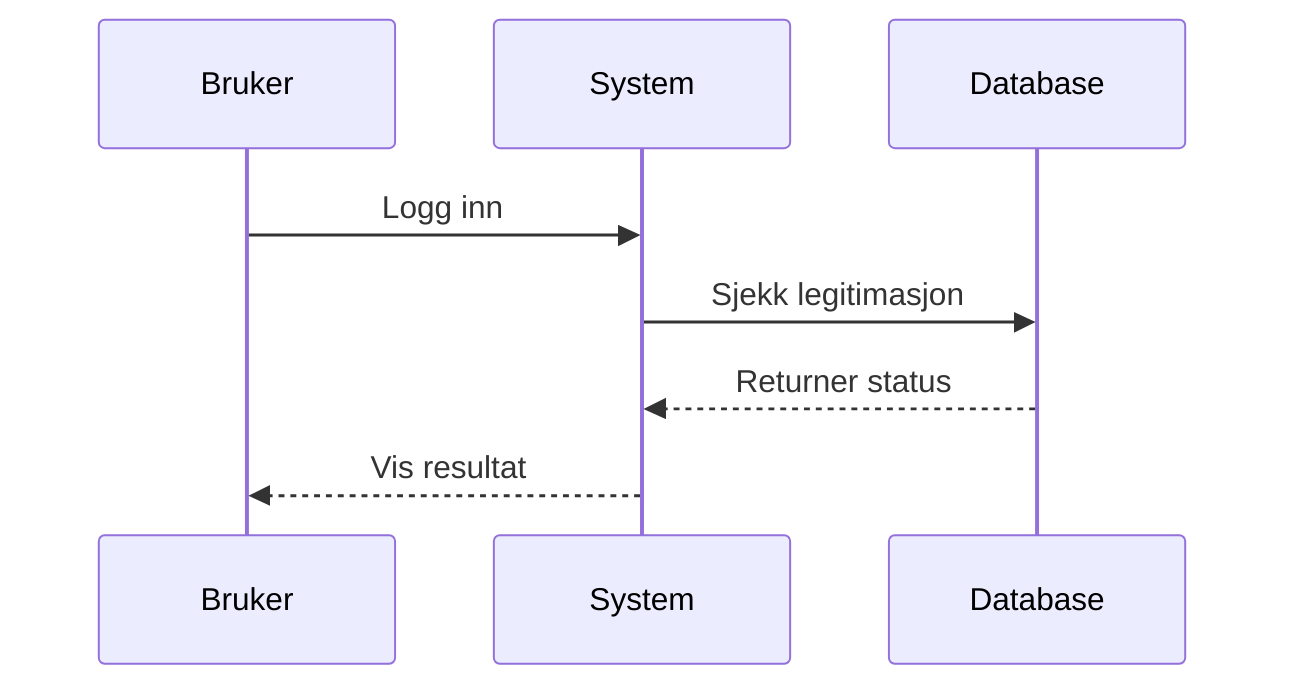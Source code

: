 sequenceDiagram
    participant Bruker
    participant System
    participant Database
    
    Bruker->>System: Logg inn
    System->>Database: Sjekk legitimasjon
    Database-->>System: Returner status
    System-->>Bruker: Vis resultat